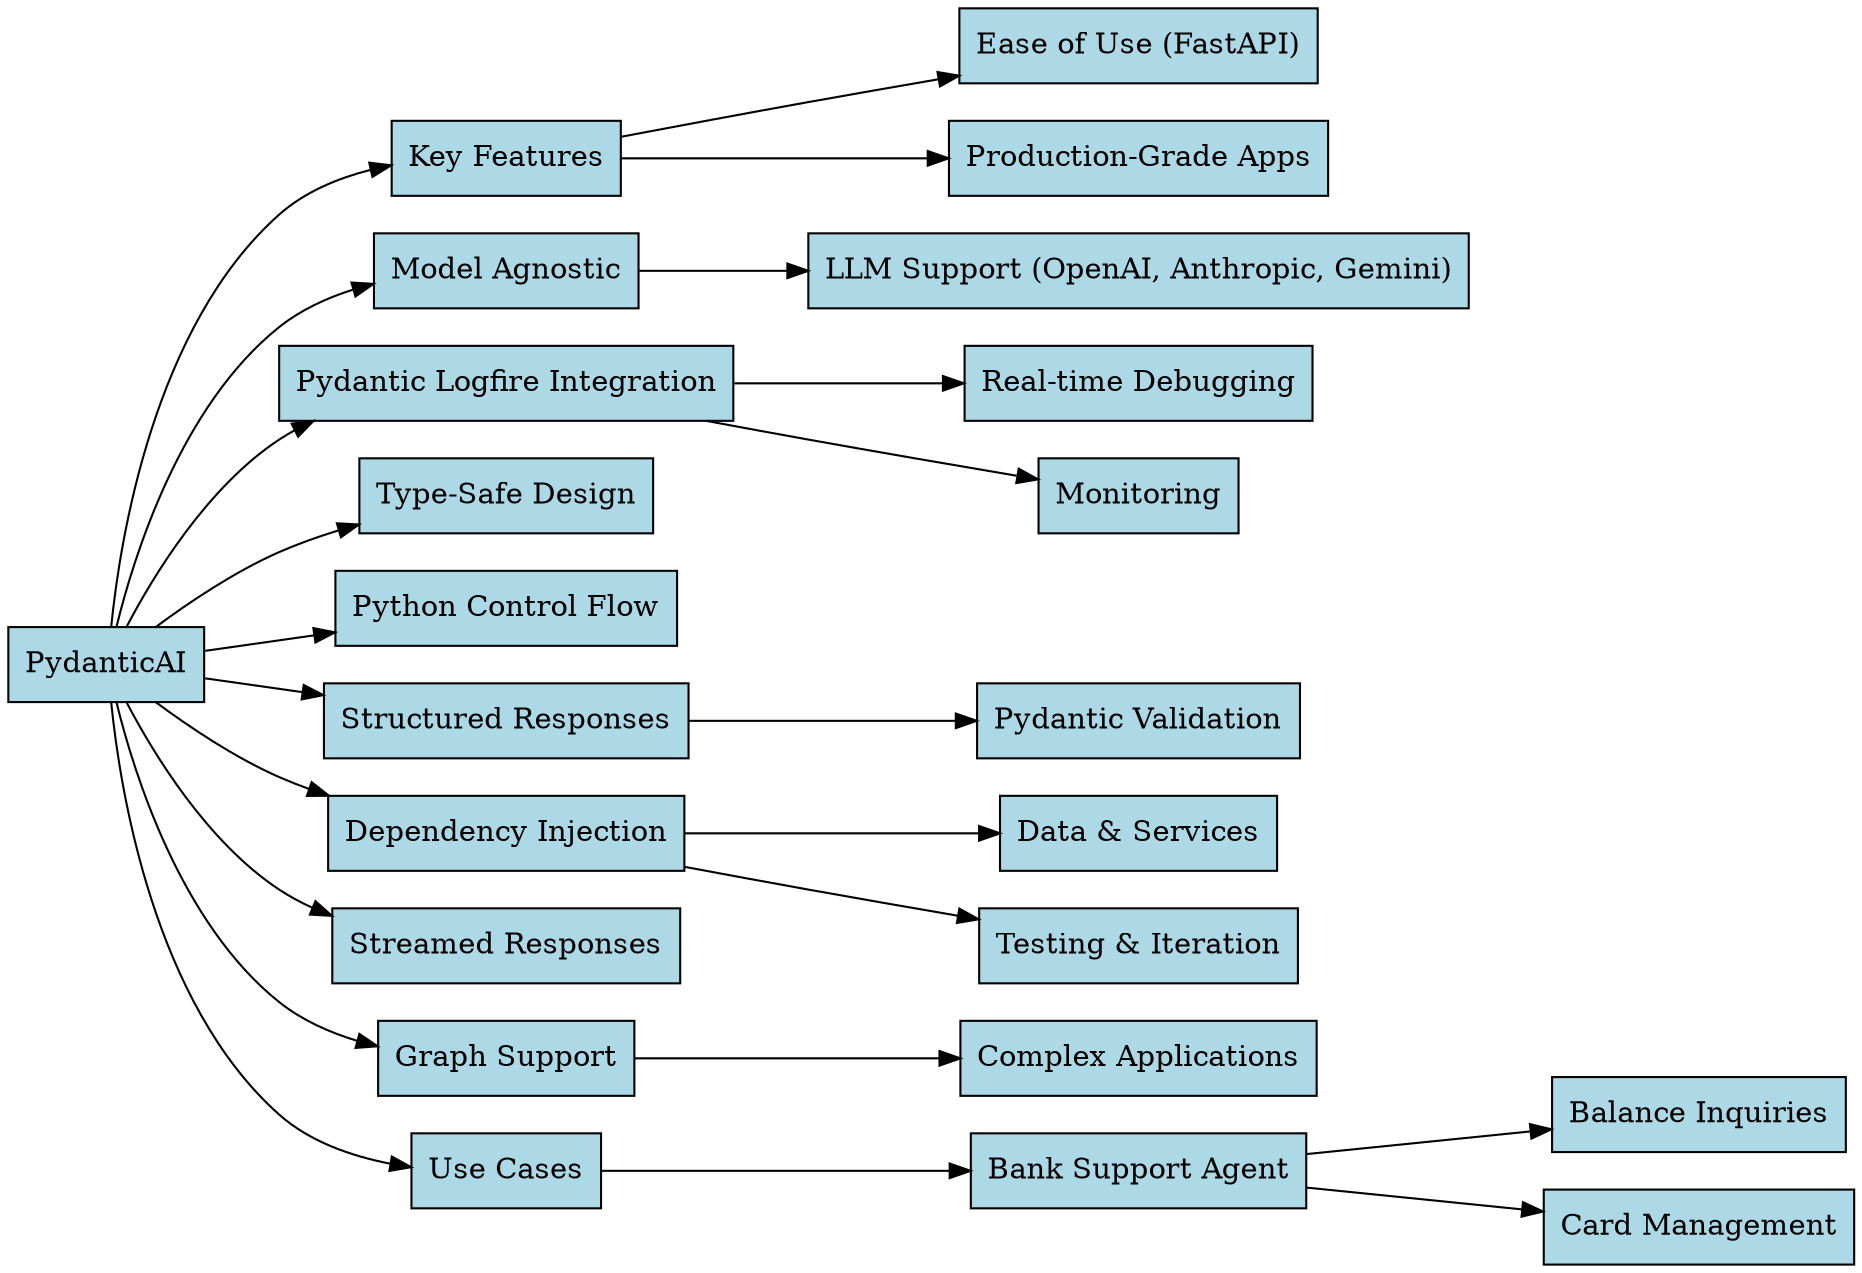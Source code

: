 digraph G { rankdir=LR; node [shape=box, style=filled, fillcolor=lightblue];
    "PydanticAI" -> "Key Features";
    "PydanticAI" -> "Model Agnostic";
    "PydanticAI" -> "Pydantic Logfire Integration";
    "PydanticAI" -> "Type-Safe Design";
    "PydanticAI" -> "Python Control Flow";
    "PydanticAI" -> "Structured Responses";
    "PydanticAI" -> "Dependency Injection";
    "PydanticAI" -> "Streamed Responses";
    "PydanticAI" -> "Graph Support";
    "Key Features" -> "Ease of Use (FastAPI)";
    "Key Features" -> "Production-Grade Apps";
    "Model Agnostic" -> "LLM Support (OpenAI, Anthropic, Gemini)";
    "Pydantic Logfire Integration" -> "Real-time Debugging";
    "Pydantic Logfire Integration" -> "Monitoring";
    "Structured Responses" -> "Pydantic Validation";
    "Dependency Injection" -> "Data & Services";
    "Dependency Injection" -> "Testing & Iteration";
    "Graph Support" -> "Complex Applications";
    "PydanticAI" -> "Use Cases";
    "Use Cases" -> "Bank Support Agent";
    "Bank Support Agent" -> "Balance Inquiries";
    "Bank Support Agent" -> "Card Management";
}
